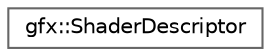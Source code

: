 digraph "Graphical Class Hierarchy"
{
 // LATEX_PDF_SIZE
  bgcolor="transparent";
  edge [fontname=Helvetica,fontsize=10,labelfontname=Helvetica,labelfontsize=10];
  node [fontname=Helvetica,fontsize=10,shape=box,height=0.2,width=0.4];
  rankdir="LR";
  Node0 [id="Node000000",label="gfx::ShaderDescriptor",height=0.2,width=0.4,color="grey40", fillcolor="white", style="filled",URL="$structgfx_1_1_shader_descriptor.html",tooltip="Descriptor for creating a GPU shader."];
}
